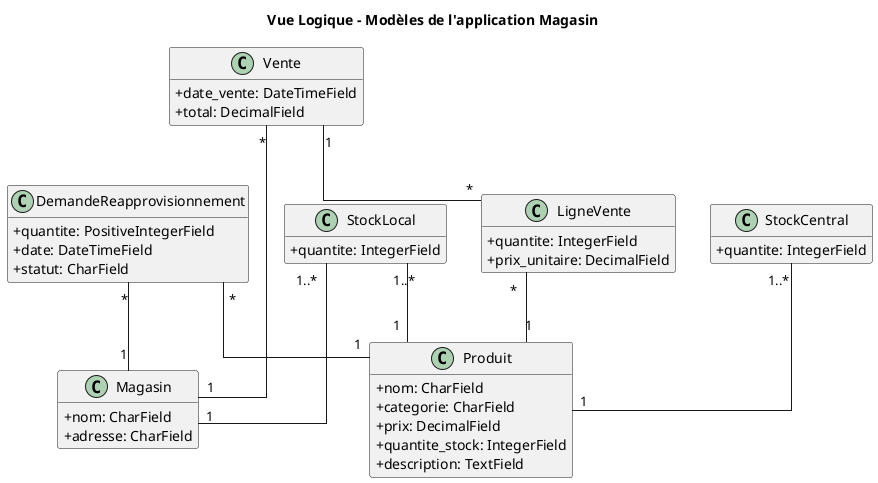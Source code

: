 @startuml Vue-logique-corrigee

title Vue Logique - Modèles de l'application Magasin

skinparam classAttributeIconSize 0
skinparam linetype ortho
hide empty members

class Produit {
  +nom: CharField
  +categorie: CharField
  +prix: DecimalField
  +quantite_stock: IntegerField
  +description: TextField
}

class Magasin {
  +nom: CharField
  +adresse: CharField
}

class StockCentral {
  +quantite: IntegerField
}

class StockLocal {
  +quantite: IntegerField
}

class DemandeReapprovisionnement {
  +quantite: PositiveIntegerField
  +date: DateTimeField
  +statut: CharField
}

class Vente {
  +date_vente: DateTimeField
  +total: DecimalField
}

class LigneVente {
  +quantite: IntegerField
  +prix_unitaire: DecimalField
}

' --- Relations ---

StockCentral "1..*" -- "1" Produit
StockLocal "1..*" -- "1" Produit
StockLocal "1..*" -- "1" Magasin

DemandeReapprovisionnement "*" -- "1" Produit
DemandeReapprovisionnement "*" -- "1" Magasin

Vente "*" -- "1" Magasin
Vente "1" -- "*" LigneVente
LigneVente "*" -- "1" Produit


@enduml